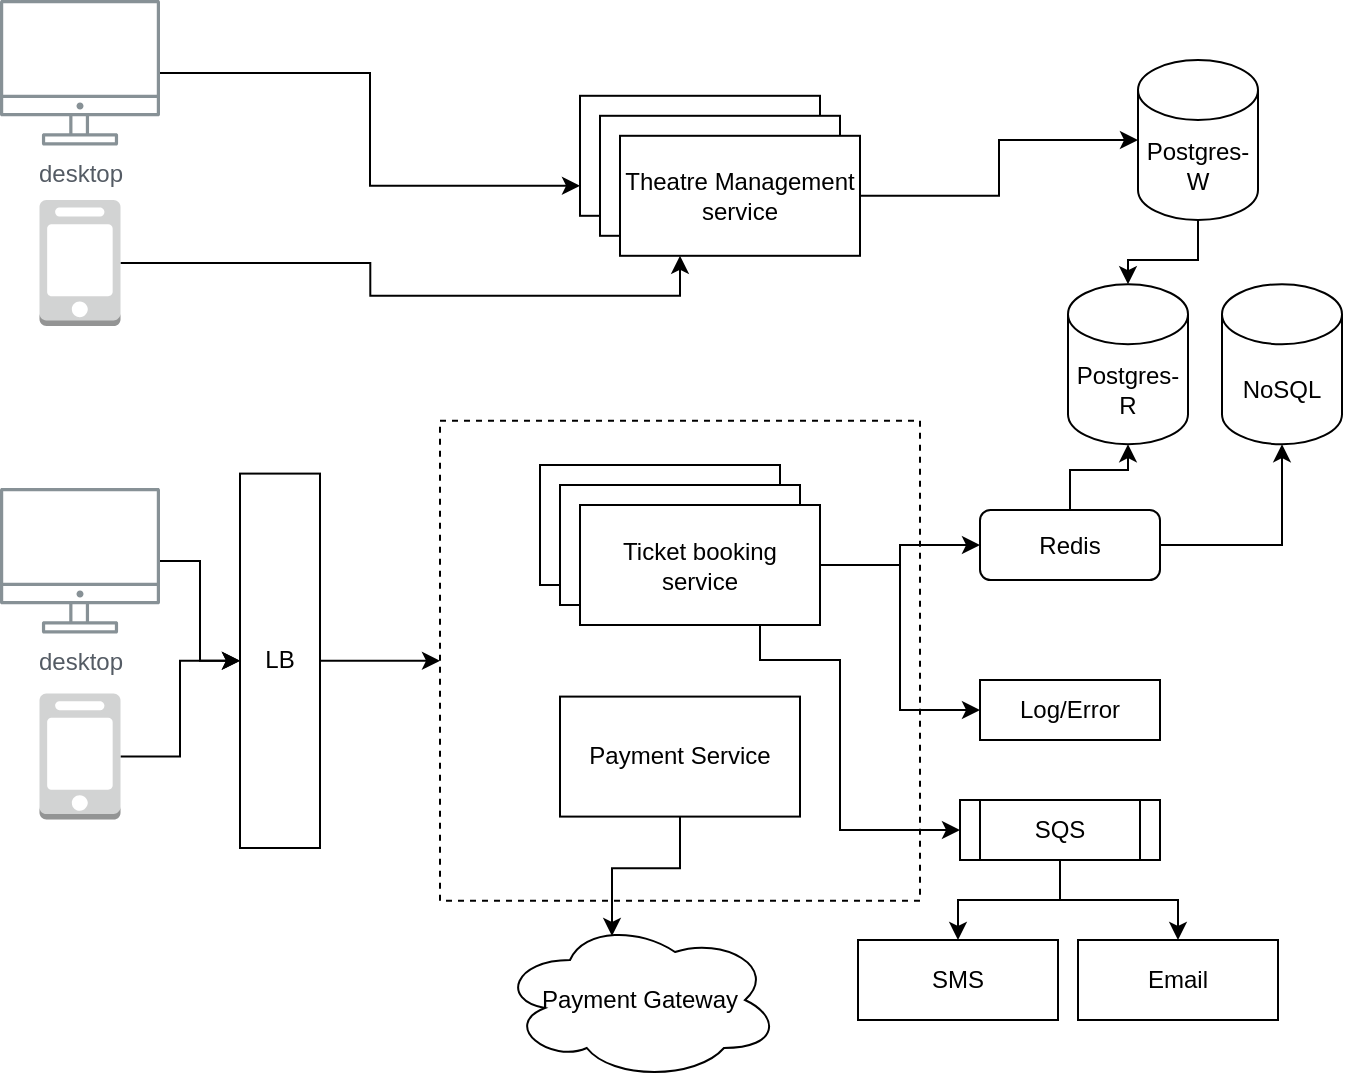 <mxfile version="20.4.1" type="github">
  <diagram id="PLOv8x_xq1jnSQjsNkz1" name="Page-1">
    <mxGraphModel dx="2253" dy="769" grid="1" gridSize="10" guides="1" tooltips="1" connect="1" arrows="1" fold="1" page="1" pageScale="1" pageWidth="827" pageHeight="1169" math="0" shadow="0">
      <root>
        <mxCell id="0" />
        <mxCell id="1" parent="0" />
        <mxCell id="VCFKWOYKA717kCY8pGzM-2" value="" style="rounded=0;whiteSpace=wrap;html=1;" vertex="1" parent="1">
          <mxGeometry x="170" y="157.9" width="120" height="60" as="geometry" />
        </mxCell>
        <mxCell id="VCFKWOYKA717kCY8pGzM-3" value="" style="rounded=0;whiteSpace=wrap;html=1;" vertex="1" parent="1">
          <mxGeometry x="180" y="167.9" width="120" height="60" as="geometry" />
        </mxCell>
        <mxCell id="VCFKWOYKA717kCY8pGzM-11" style="edgeStyle=orthogonalEdgeStyle;rounded=0;orthogonalLoop=1;jettySize=auto;html=1;entryX=0;entryY=0.5;entryDx=0;entryDy=0;entryPerimeter=0;" edge="1" parent="1" source="VCFKWOYKA717kCY8pGzM-4" target="VCFKWOYKA717kCY8pGzM-9">
          <mxGeometry relative="1" as="geometry" />
        </mxCell>
        <mxCell id="VCFKWOYKA717kCY8pGzM-4" value="Theatre Management service" style="rounded=0;whiteSpace=wrap;html=1;" vertex="1" parent="1">
          <mxGeometry x="190" y="177.9" width="120" height="60" as="geometry" />
        </mxCell>
        <mxCell id="VCFKWOYKA717kCY8pGzM-8" style="edgeStyle=orthogonalEdgeStyle;rounded=0;orthogonalLoop=1;jettySize=auto;html=1;exitX=1;exitY=0.5;exitDx=0;exitDy=0;exitPerimeter=0;entryX=0.25;entryY=1;entryDx=0;entryDy=0;" edge="1" parent="1" source="VCFKWOYKA717kCY8pGzM-5" target="VCFKWOYKA717kCY8pGzM-4">
          <mxGeometry relative="1" as="geometry">
            <mxPoint x="190" y="207.9" as="targetPoint" />
            <mxPoint x="-49.75" y="239.4" as="sourcePoint" />
          </mxGeometry>
        </mxCell>
        <mxCell id="VCFKWOYKA717kCY8pGzM-5" value="" style="outlineConnect=0;dashed=0;verticalLabelPosition=bottom;verticalAlign=top;align=center;html=1;shape=mxgraph.aws3.mobile_client;fillColor=#D2D3D3;gradientColor=none;" vertex="1" parent="1">
          <mxGeometry x="-100.25" y="210" width="40.5" height="63" as="geometry" />
        </mxCell>
        <mxCell id="VCFKWOYKA717kCY8pGzM-7" style="edgeStyle=orthogonalEdgeStyle;rounded=0;orthogonalLoop=1;jettySize=auto;html=1;entryX=0;entryY=0.75;entryDx=0;entryDy=0;" edge="1" parent="1" source="VCFKWOYKA717kCY8pGzM-6" target="VCFKWOYKA717kCY8pGzM-2">
          <mxGeometry relative="1" as="geometry" />
        </mxCell>
        <mxCell id="VCFKWOYKA717kCY8pGzM-6" value="desktop" style="sketch=0;outlineConnect=0;gradientColor=none;fontColor=#545B64;strokeColor=none;fillColor=#879196;dashed=0;verticalLabelPosition=bottom;verticalAlign=top;align=center;html=1;fontSize=12;fontStyle=0;aspect=fixed;shape=mxgraph.aws4.illustration_desktop;pointerEvents=1" vertex="1" parent="1">
          <mxGeometry x="-120" y="110" width="80" height="72.8" as="geometry" />
        </mxCell>
        <mxCell id="VCFKWOYKA717kCY8pGzM-29" style="edgeStyle=orthogonalEdgeStyle;rounded=0;orthogonalLoop=1;jettySize=auto;html=1;entryX=0.5;entryY=0;entryDx=0;entryDy=0;entryPerimeter=0;" edge="1" parent="1" source="VCFKWOYKA717kCY8pGzM-9" target="VCFKWOYKA717kCY8pGzM-27">
          <mxGeometry relative="1" as="geometry" />
        </mxCell>
        <mxCell id="VCFKWOYKA717kCY8pGzM-9" value="Postgres-W" style="shape=cylinder3;whiteSpace=wrap;html=1;boundedLbl=1;backgroundOutline=1;size=15;" vertex="1" parent="1">
          <mxGeometry x="449" y="140" width="60" height="80" as="geometry" />
        </mxCell>
        <mxCell id="VCFKWOYKA717kCY8pGzM-16" value="Payment Gateway" style="ellipse;shape=cloud;whiteSpace=wrap;html=1;" vertex="1" parent="1">
          <mxGeometry x="130" y="570" width="140" height="80" as="geometry" />
        </mxCell>
        <mxCell id="VCFKWOYKA717kCY8pGzM-23" style="edgeStyle=orthogonalEdgeStyle;rounded=0;orthogonalLoop=1;jettySize=auto;html=1;entryX=0;entryY=0.5;entryDx=0;entryDy=0;" edge="1" parent="1" source="VCFKWOYKA717kCY8pGzM-18" target="VCFKWOYKA717kCY8pGzM-20">
          <mxGeometry relative="1" as="geometry">
            <Array as="points">
              <mxPoint x="-30" y="488" />
              <mxPoint x="-30" y="440" />
            </Array>
          </mxGeometry>
        </mxCell>
        <mxCell id="VCFKWOYKA717kCY8pGzM-18" value="" style="outlineConnect=0;dashed=0;verticalLabelPosition=bottom;verticalAlign=top;align=center;html=1;shape=mxgraph.aws3.mobile_client;fillColor=#D2D3D3;gradientColor=none;" vertex="1" parent="1">
          <mxGeometry x="-100.25" y="456.8" width="40.5" height="63" as="geometry" />
        </mxCell>
        <mxCell id="VCFKWOYKA717kCY8pGzM-22" style="edgeStyle=orthogonalEdgeStyle;rounded=0;orthogonalLoop=1;jettySize=auto;html=1;entryX=0;entryY=0.5;entryDx=0;entryDy=0;" edge="1" parent="1" source="VCFKWOYKA717kCY8pGzM-19" target="VCFKWOYKA717kCY8pGzM-20">
          <mxGeometry relative="1" as="geometry" />
        </mxCell>
        <mxCell id="VCFKWOYKA717kCY8pGzM-19" value="desktop" style="sketch=0;outlineConnect=0;gradientColor=none;fontColor=#545B64;strokeColor=none;fillColor=#879196;dashed=0;verticalLabelPosition=bottom;verticalAlign=top;align=center;html=1;fontSize=12;fontStyle=0;aspect=fixed;shape=mxgraph.aws4.illustration_desktop;pointerEvents=1" vertex="1" parent="1">
          <mxGeometry x="-120" y="354" width="80" height="72.8" as="geometry" />
        </mxCell>
        <mxCell id="VCFKWOYKA717kCY8pGzM-25" style="edgeStyle=orthogonalEdgeStyle;rounded=0;orthogonalLoop=1;jettySize=auto;html=1;entryX=0;entryY=0.5;entryDx=0;entryDy=0;" edge="1" parent="1" source="VCFKWOYKA717kCY8pGzM-20" target="VCFKWOYKA717kCY8pGzM-21">
          <mxGeometry relative="1" as="geometry" />
        </mxCell>
        <mxCell id="VCFKWOYKA717kCY8pGzM-20" value="LB" style="rounded=0;whiteSpace=wrap;html=1;" vertex="1" parent="1">
          <mxGeometry y="346.8" width="40" height="187.2" as="geometry" />
        </mxCell>
        <mxCell id="VCFKWOYKA717kCY8pGzM-21" value="" style="whiteSpace=wrap;html=1;aspect=fixed;fillColor=none;dashed=1;" vertex="1" parent="1">
          <mxGeometry x="100" y="320.4" width="240" height="240" as="geometry" />
        </mxCell>
        <mxCell id="VCFKWOYKA717kCY8pGzM-47" style="edgeStyle=orthogonalEdgeStyle;rounded=0;orthogonalLoop=1;jettySize=auto;html=1;entryX=0.5;entryY=0;entryDx=0;entryDy=0;" edge="1" parent="1" source="VCFKWOYKA717kCY8pGzM-26" target="VCFKWOYKA717kCY8pGzM-44">
          <mxGeometry relative="1" as="geometry" />
        </mxCell>
        <mxCell id="VCFKWOYKA717kCY8pGzM-48" style="edgeStyle=orthogonalEdgeStyle;rounded=0;orthogonalLoop=1;jettySize=auto;html=1;entryX=0.5;entryY=0;entryDx=0;entryDy=0;" edge="1" parent="1" source="VCFKWOYKA717kCY8pGzM-26" target="VCFKWOYKA717kCY8pGzM-45">
          <mxGeometry relative="1" as="geometry" />
        </mxCell>
        <mxCell id="VCFKWOYKA717kCY8pGzM-26" value="SQS" style="shape=process;whiteSpace=wrap;html=1;backgroundOutline=1;fillColor=default;" vertex="1" parent="1">
          <mxGeometry x="360" y="510" width="100" height="30" as="geometry" />
        </mxCell>
        <mxCell id="VCFKWOYKA717kCY8pGzM-27" value="Postgres-R" style="shape=cylinder3;whiteSpace=wrap;html=1;boundedLbl=1;backgroundOutline=1;size=15;" vertex="1" parent="1">
          <mxGeometry x="414" y="252.1" width="60" height="80" as="geometry" />
        </mxCell>
        <mxCell id="VCFKWOYKA717kCY8pGzM-28" value="NoSQL" style="shape=cylinder3;whiteSpace=wrap;html=1;boundedLbl=1;backgroundOutline=1;size=15;" vertex="1" parent="1">
          <mxGeometry x="491" y="252.1" width="60" height="80" as="geometry" />
        </mxCell>
        <mxCell id="VCFKWOYKA717kCY8pGzM-37" style="edgeStyle=orthogonalEdgeStyle;rounded=0;orthogonalLoop=1;jettySize=auto;html=1;entryX=0.5;entryY=1;entryDx=0;entryDy=0;entryPerimeter=0;" edge="1" parent="1" source="VCFKWOYKA717kCY8pGzM-31" target="VCFKWOYKA717kCY8pGzM-27">
          <mxGeometry relative="1" as="geometry" />
        </mxCell>
        <mxCell id="VCFKWOYKA717kCY8pGzM-38" style="edgeStyle=orthogonalEdgeStyle;rounded=0;orthogonalLoop=1;jettySize=auto;html=1;entryX=0.5;entryY=1;entryDx=0;entryDy=0;entryPerimeter=0;" edge="1" parent="1" source="VCFKWOYKA717kCY8pGzM-31" target="VCFKWOYKA717kCY8pGzM-28">
          <mxGeometry relative="1" as="geometry" />
        </mxCell>
        <mxCell id="VCFKWOYKA717kCY8pGzM-31" value="Redis" style="rounded=1;whiteSpace=wrap;html=1;fillColor=default;" vertex="1" parent="1">
          <mxGeometry x="370" y="365" width="90" height="35" as="geometry" />
        </mxCell>
        <mxCell id="VCFKWOYKA717kCY8pGzM-32" value="" style="rounded=0;whiteSpace=wrap;html=1;" vertex="1" parent="1">
          <mxGeometry x="150" y="342.5" width="120" height="60" as="geometry" />
        </mxCell>
        <mxCell id="VCFKWOYKA717kCY8pGzM-33" value="" style="rounded=0;whiteSpace=wrap;html=1;" vertex="1" parent="1">
          <mxGeometry x="160" y="352.5" width="120" height="60" as="geometry" />
        </mxCell>
        <mxCell id="VCFKWOYKA717kCY8pGzM-36" style="edgeStyle=orthogonalEdgeStyle;rounded=0;orthogonalLoop=1;jettySize=auto;html=1;entryX=0;entryY=0.5;entryDx=0;entryDy=0;" edge="1" parent="1" source="VCFKWOYKA717kCY8pGzM-34" target="VCFKWOYKA717kCY8pGzM-31">
          <mxGeometry relative="1" as="geometry" />
        </mxCell>
        <mxCell id="VCFKWOYKA717kCY8pGzM-42" style="edgeStyle=orthogonalEdgeStyle;rounded=0;orthogonalLoop=1;jettySize=auto;html=1;entryX=0;entryY=0.5;entryDx=0;entryDy=0;" edge="1" parent="1" source="VCFKWOYKA717kCY8pGzM-34" target="VCFKWOYKA717kCY8pGzM-40">
          <mxGeometry relative="1" as="geometry" />
        </mxCell>
        <mxCell id="VCFKWOYKA717kCY8pGzM-46" style="edgeStyle=orthogonalEdgeStyle;rounded=0;orthogonalLoop=1;jettySize=auto;html=1;entryX=0;entryY=0.5;entryDx=0;entryDy=0;exitX=0.75;exitY=1;exitDx=0;exitDy=0;" edge="1" parent="1" source="VCFKWOYKA717kCY8pGzM-34" target="VCFKWOYKA717kCY8pGzM-26">
          <mxGeometry relative="1" as="geometry">
            <Array as="points">
              <mxPoint x="260" y="440" />
              <mxPoint x="300" y="440" />
              <mxPoint x="300" y="525" />
            </Array>
          </mxGeometry>
        </mxCell>
        <mxCell id="VCFKWOYKA717kCY8pGzM-34" value="Ticket booking service" style="rounded=0;whiteSpace=wrap;html=1;" vertex="1" parent="1">
          <mxGeometry x="170" y="362.5" width="120" height="60" as="geometry" />
        </mxCell>
        <mxCell id="VCFKWOYKA717kCY8pGzM-39" style="edgeStyle=orthogonalEdgeStyle;rounded=0;orthogonalLoop=1;jettySize=auto;html=1;entryX=0.4;entryY=0.1;entryDx=0;entryDy=0;entryPerimeter=0;" edge="1" parent="1" source="VCFKWOYKA717kCY8pGzM-35" target="VCFKWOYKA717kCY8pGzM-16">
          <mxGeometry relative="1" as="geometry" />
        </mxCell>
        <mxCell id="VCFKWOYKA717kCY8pGzM-35" value="Payment Service" style="rounded=0;whiteSpace=wrap;html=1;" vertex="1" parent="1">
          <mxGeometry x="160" y="458.3" width="120" height="60" as="geometry" />
        </mxCell>
        <mxCell id="VCFKWOYKA717kCY8pGzM-40" value="Log/Error" style="rounded=0;whiteSpace=wrap;html=1;fillColor=default;" vertex="1" parent="1">
          <mxGeometry x="370" y="450" width="90" height="30" as="geometry" />
        </mxCell>
        <mxCell id="VCFKWOYKA717kCY8pGzM-44" value="SMS" style="rounded=0;whiteSpace=wrap;html=1;fillColor=default;" vertex="1" parent="1">
          <mxGeometry x="309" y="580" width="100" height="40" as="geometry" />
        </mxCell>
        <mxCell id="VCFKWOYKA717kCY8pGzM-45" value="Email" style="rounded=0;whiteSpace=wrap;html=1;fillColor=default;" vertex="1" parent="1">
          <mxGeometry x="419" y="580" width="100" height="40" as="geometry" />
        </mxCell>
      </root>
    </mxGraphModel>
  </diagram>
</mxfile>
